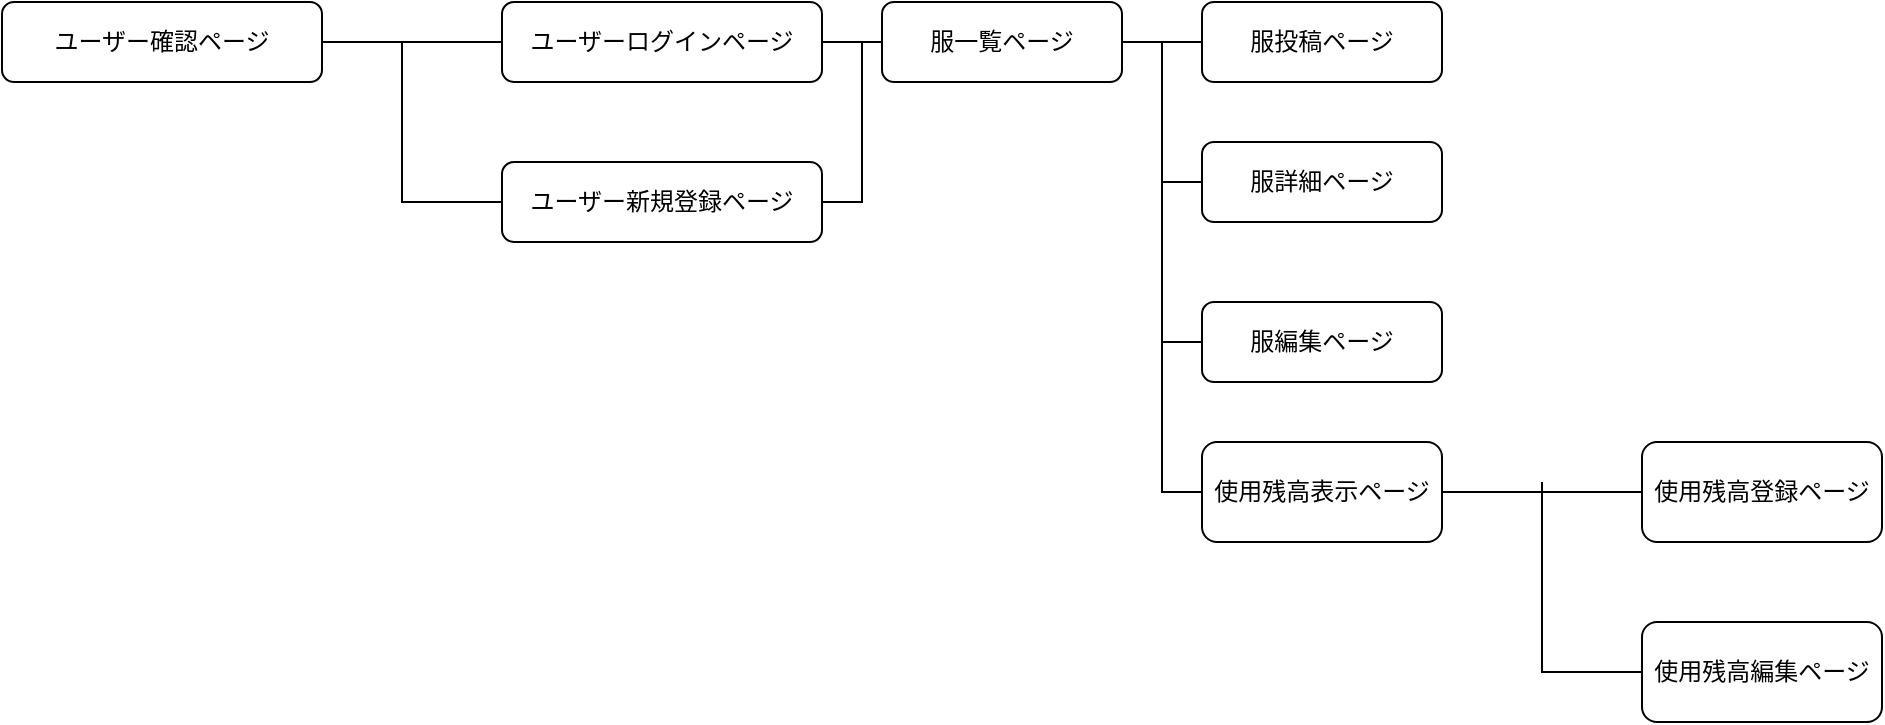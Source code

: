 <mxfile>
    <diagram id="e8bwXEawFt-QlnfEnw5w" name="ページ1">
        <mxGraphModel dx="428" dy="408" grid="1" gridSize="10" guides="1" tooltips="1" connect="1" arrows="1" fold="1" page="1" pageScale="1" pageWidth="827" pageHeight="1169" math="0" shadow="0">
            <root>
                <mxCell id="0"/>
                <mxCell id="1" parent="0"/>
                <mxCell id="14" style="edgeStyle=none;html=1;exitX=1;exitY=0.5;exitDx=0;exitDy=0;entryX=0;entryY=0.5;entryDx=0;entryDy=0;endArrow=none;endFill=0;" edge="1" parent="1" source="3" target="5">
                    <mxGeometry relative="1" as="geometry"/>
                </mxCell>
                <mxCell id="3" value="ユーザーログインページ" style="rounded=1;whiteSpace=wrap;html=1;" vertex="1" parent="1">
                    <mxGeometry x="300" y="30" width="160" height="40" as="geometry"/>
                </mxCell>
                <mxCell id="15" style="edgeStyle=none;html=1;exitX=1;exitY=0.5;exitDx=0;exitDy=0;endArrow=none;endFill=0;rounded=0;" edge="1" parent="1" source="4">
                    <mxGeometry relative="1" as="geometry">
                        <mxPoint x="480" y="50" as="targetPoint"/>
                        <Array as="points">
                            <mxPoint x="480" y="130"/>
                        </Array>
                    </mxGeometry>
                </mxCell>
                <mxCell id="28" style="edgeStyle=none;rounded=0;html=1;exitX=0;exitY=0.5;exitDx=0;exitDy=0;endArrow=none;endFill=0;" edge="1" parent="1" source="4">
                    <mxGeometry relative="1" as="geometry">
                        <mxPoint x="250" y="50.0" as="targetPoint"/>
                        <Array as="points">
                            <mxPoint x="250" y="130"/>
                        </Array>
                    </mxGeometry>
                </mxCell>
                <mxCell id="4" value="ユーザー新規登録ページ" style="rounded=1;whiteSpace=wrap;html=1;" vertex="1" parent="1">
                    <mxGeometry x="300" y="110" width="160" height="40" as="geometry"/>
                </mxCell>
                <mxCell id="16" style="edgeStyle=none;rounded=0;html=1;exitX=1;exitY=0.5;exitDx=0;exitDy=0;entryX=0;entryY=0.5;entryDx=0;entryDy=0;endArrow=none;endFill=0;" edge="1" parent="1" source="5" target="6">
                    <mxGeometry relative="1" as="geometry"/>
                </mxCell>
                <mxCell id="5" value="服一覧ページ" style="rounded=1;whiteSpace=wrap;html=1;" vertex="1" parent="1">
                    <mxGeometry x="490" y="30" width="120" height="40" as="geometry"/>
                </mxCell>
                <mxCell id="6" value="服投稿ページ" style="rounded=1;whiteSpace=wrap;html=1;" vertex="1" parent="1">
                    <mxGeometry x="650" y="30" width="120" height="40" as="geometry"/>
                </mxCell>
                <mxCell id="18" style="edgeStyle=none;rounded=0;html=1;exitX=0;exitY=0.5;exitDx=0;exitDy=0;endArrow=none;endFill=0;" edge="1" parent="1" source="8">
                    <mxGeometry relative="1" as="geometry">
                        <mxPoint x="630" y="120" as="targetPoint"/>
                        <Array as="points">
                            <mxPoint x="630" y="200"/>
                        </Array>
                    </mxGeometry>
                </mxCell>
                <mxCell id="8" value="服編集ページ" style="rounded=1;whiteSpace=wrap;html=1;" vertex="1" parent="1">
                    <mxGeometry x="650" y="180" width="120" height="40" as="geometry"/>
                </mxCell>
                <mxCell id="17" style="edgeStyle=none;rounded=0;html=1;exitX=0;exitY=0.5;exitDx=0;exitDy=0;endArrow=none;endFill=0;" edge="1" parent="1" source="9">
                    <mxGeometry relative="1" as="geometry">
                        <mxPoint x="630" y="50" as="targetPoint"/>
                        <Array as="points">
                            <mxPoint x="630" y="120"/>
                        </Array>
                    </mxGeometry>
                </mxCell>
                <mxCell id="9" value="服詳細ページ" style="rounded=1;whiteSpace=wrap;html=1;" vertex="1" parent="1">
                    <mxGeometry x="650" y="100" width="120" height="40" as="geometry"/>
                </mxCell>
                <mxCell id="19" style="edgeStyle=none;rounded=0;html=1;exitX=0;exitY=0.5;exitDx=0;exitDy=0;endArrow=none;endFill=0;" edge="1" parent="1" source="10">
                    <mxGeometry relative="1" as="geometry">
                        <mxPoint x="630" y="200" as="targetPoint"/>
                        <Array as="points">
                            <mxPoint x="630" y="275"/>
                        </Array>
                    </mxGeometry>
                </mxCell>
                <mxCell id="29" style="edgeStyle=none;rounded=0;html=1;exitX=1;exitY=0.5;exitDx=0;exitDy=0;entryX=0;entryY=0.5;entryDx=0;entryDy=0;endArrow=none;endFill=0;" edge="1" parent="1" source="10" target="11">
                    <mxGeometry relative="1" as="geometry"/>
                </mxCell>
                <mxCell id="10" value="使用残高表示ページ" style="rounded=1;whiteSpace=wrap;html=1;" vertex="1" parent="1">
                    <mxGeometry x="650" y="250" width="120" height="50" as="geometry"/>
                </mxCell>
                <mxCell id="11" value="使用残高登録ページ" style="rounded=1;whiteSpace=wrap;html=1;" vertex="1" parent="1">
                    <mxGeometry x="870" y="250" width="120" height="50" as="geometry"/>
                </mxCell>
                <mxCell id="30" style="edgeStyle=none;rounded=0;html=1;exitX=0;exitY=0.5;exitDx=0;exitDy=0;endArrow=none;endFill=0;" edge="1" parent="1" source="12">
                    <mxGeometry relative="1" as="geometry">
                        <mxPoint x="820" y="270" as="targetPoint"/>
                        <Array as="points">
                            <mxPoint x="820" y="365"/>
                        </Array>
                    </mxGeometry>
                </mxCell>
                <mxCell id="12" value="使用残高編集ページ" style="rounded=1;whiteSpace=wrap;html=1;" vertex="1" parent="1">
                    <mxGeometry x="870" y="340" width="120" height="50" as="geometry"/>
                </mxCell>
                <mxCell id="27" style="edgeStyle=none;rounded=0;html=1;exitX=1;exitY=0.5;exitDx=0;exitDy=0;entryX=0;entryY=0.5;entryDx=0;entryDy=0;endArrow=none;endFill=0;" edge="1" parent="1" source="26" target="3">
                    <mxGeometry relative="1" as="geometry"/>
                </mxCell>
                <mxCell id="26" value="ユーザー確認ページ" style="rounded=1;whiteSpace=wrap;html=1;" vertex="1" parent="1">
                    <mxGeometry x="50" y="30" width="160" height="40" as="geometry"/>
                </mxCell>
            </root>
        </mxGraphModel>
    </diagram>
</mxfile>